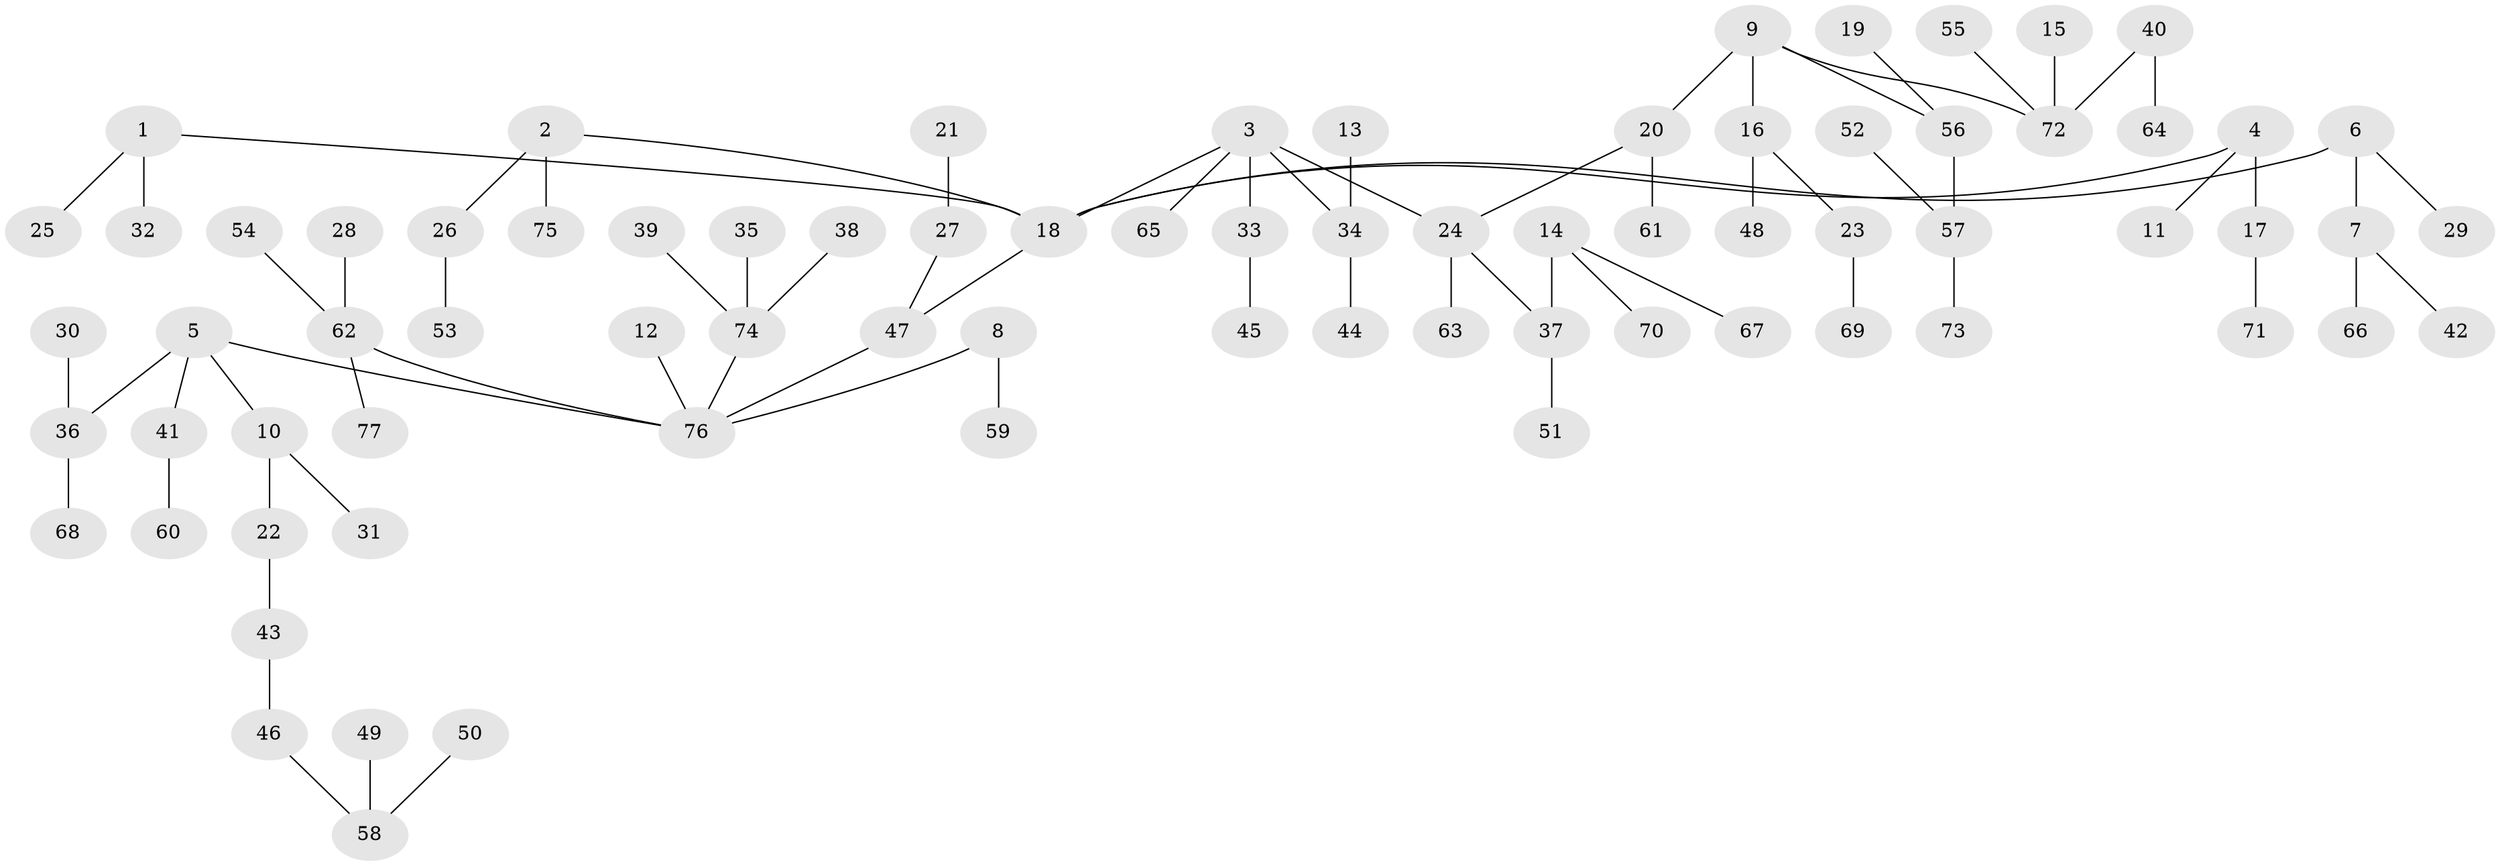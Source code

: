 // original degree distribution, {4: 0.10236220472440945, 7: 0.015748031496062992, 1: 0.4645669291338583, 3: 0.07086614173228346, 5: 0.031496062992125984, 2: 0.31496062992125984}
// Generated by graph-tools (version 1.1) at 2025/37/03/04/25 23:37:26]
// undirected, 77 vertices, 76 edges
graph export_dot {
  node [color=gray90,style=filled];
  1;
  2;
  3;
  4;
  5;
  6;
  7;
  8;
  9;
  10;
  11;
  12;
  13;
  14;
  15;
  16;
  17;
  18;
  19;
  20;
  21;
  22;
  23;
  24;
  25;
  26;
  27;
  28;
  29;
  30;
  31;
  32;
  33;
  34;
  35;
  36;
  37;
  38;
  39;
  40;
  41;
  42;
  43;
  44;
  45;
  46;
  47;
  48;
  49;
  50;
  51;
  52;
  53;
  54;
  55;
  56;
  57;
  58;
  59;
  60;
  61;
  62;
  63;
  64;
  65;
  66;
  67;
  68;
  69;
  70;
  71;
  72;
  73;
  74;
  75;
  76;
  77;
  1 -- 18 [weight=1.0];
  1 -- 25 [weight=1.0];
  1 -- 32 [weight=1.0];
  2 -- 18 [weight=1.0];
  2 -- 26 [weight=1.0];
  2 -- 75 [weight=1.0];
  3 -- 18 [weight=1.0];
  3 -- 24 [weight=1.0];
  3 -- 33 [weight=1.0];
  3 -- 34 [weight=1.0];
  3 -- 65 [weight=1.0];
  4 -- 11 [weight=1.0];
  4 -- 17 [weight=1.0];
  4 -- 18 [weight=1.0];
  5 -- 10 [weight=1.0];
  5 -- 36 [weight=1.0];
  5 -- 41 [weight=1.0];
  5 -- 76 [weight=1.0];
  6 -- 7 [weight=1.0];
  6 -- 18 [weight=1.0];
  6 -- 29 [weight=1.0];
  7 -- 42 [weight=1.0];
  7 -- 66 [weight=1.0];
  8 -- 59 [weight=1.0];
  8 -- 76 [weight=1.0];
  9 -- 16 [weight=1.0];
  9 -- 20 [weight=1.0];
  9 -- 56 [weight=1.0];
  9 -- 72 [weight=1.0];
  10 -- 22 [weight=1.0];
  10 -- 31 [weight=1.0];
  12 -- 76 [weight=1.0];
  13 -- 34 [weight=1.0];
  14 -- 37 [weight=1.0];
  14 -- 67 [weight=1.0];
  14 -- 70 [weight=1.0];
  15 -- 72 [weight=1.0];
  16 -- 23 [weight=1.0];
  16 -- 48 [weight=1.0];
  17 -- 71 [weight=1.0];
  18 -- 47 [weight=1.0];
  19 -- 56 [weight=1.0];
  20 -- 24 [weight=1.0];
  20 -- 61 [weight=1.0];
  21 -- 27 [weight=1.0];
  22 -- 43 [weight=1.0];
  23 -- 69 [weight=1.0];
  24 -- 37 [weight=1.0];
  24 -- 63 [weight=1.0];
  26 -- 53 [weight=1.0];
  27 -- 47 [weight=1.0];
  28 -- 62 [weight=1.0];
  30 -- 36 [weight=1.0];
  33 -- 45 [weight=1.0];
  34 -- 44 [weight=1.0];
  35 -- 74 [weight=1.0];
  36 -- 68 [weight=1.0];
  37 -- 51 [weight=1.0];
  38 -- 74 [weight=1.0];
  39 -- 74 [weight=1.0];
  40 -- 64 [weight=1.0];
  40 -- 72 [weight=1.0];
  41 -- 60 [weight=1.0];
  43 -- 46 [weight=1.0];
  46 -- 58 [weight=1.0];
  47 -- 76 [weight=1.0];
  49 -- 58 [weight=1.0];
  50 -- 58 [weight=1.0];
  52 -- 57 [weight=1.0];
  54 -- 62 [weight=1.0];
  55 -- 72 [weight=1.0];
  56 -- 57 [weight=1.0];
  57 -- 73 [weight=1.0];
  62 -- 76 [weight=1.0];
  62 -- 77 [weight=1.0];
  74 -- 76 [weight=1.0];
}
